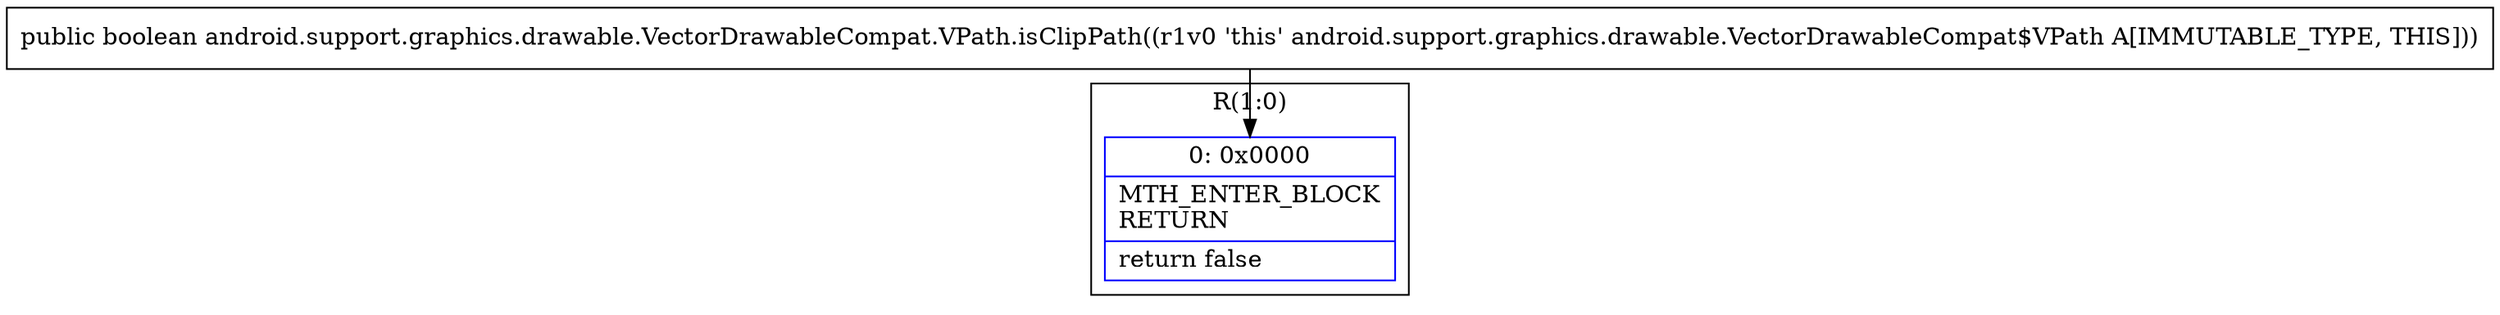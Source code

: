 digraph "CFG forandroid.support.graphics.drawable.VectorDrawableCompat.VPath.isClipPath()Z" {
subgraph cluster_Region_76712858 {
label = "R(1:0)";
node [shape=record,color=blue];
Node_0 [shape=record,label="{0\:\ 0x0000|MTH_ENTER_BLOCK\lRETURN\l|return false\l}"];
}
MethodNode[shape=record,label="{public boolean android.support.graphics.drawable.VectorDrawableCompat.VPath.isClipPath((r1v0 'this' android.support.graphics.drawable.VectorDrawableCompat$VPath A[IMMUTABLE_TYPE, THIS])) }"];
MethodNode -> Node_0;
}

